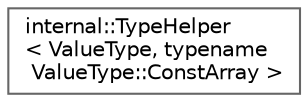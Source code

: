 digraph "Graphical Class Hierarchy"
{
 // LATEX_PDF_SIZE
  bgcolor="transparent";
  edge [fontname=Helvetica,fontsize=10,labelfontname=Helvetica,labelfontsize=10];
  node [fontname=Helvetica,fontsize=10,shape=box,height=0.2,width=0.4];
  rankdir="LR";
  Node0 [id="Node000000",label="internal::TypeHelper\l\< ValueType, typename\l ValueType::ConstArray \>",height=0.2,width=0.4,color="grey40", fillcolor="white", style="filled",URL="$structinternal_1_1_type_helper_3_01_value_type_00_01typename_01_value_type_1_1_const_array_01_4.html",tooltip=" "];
}
